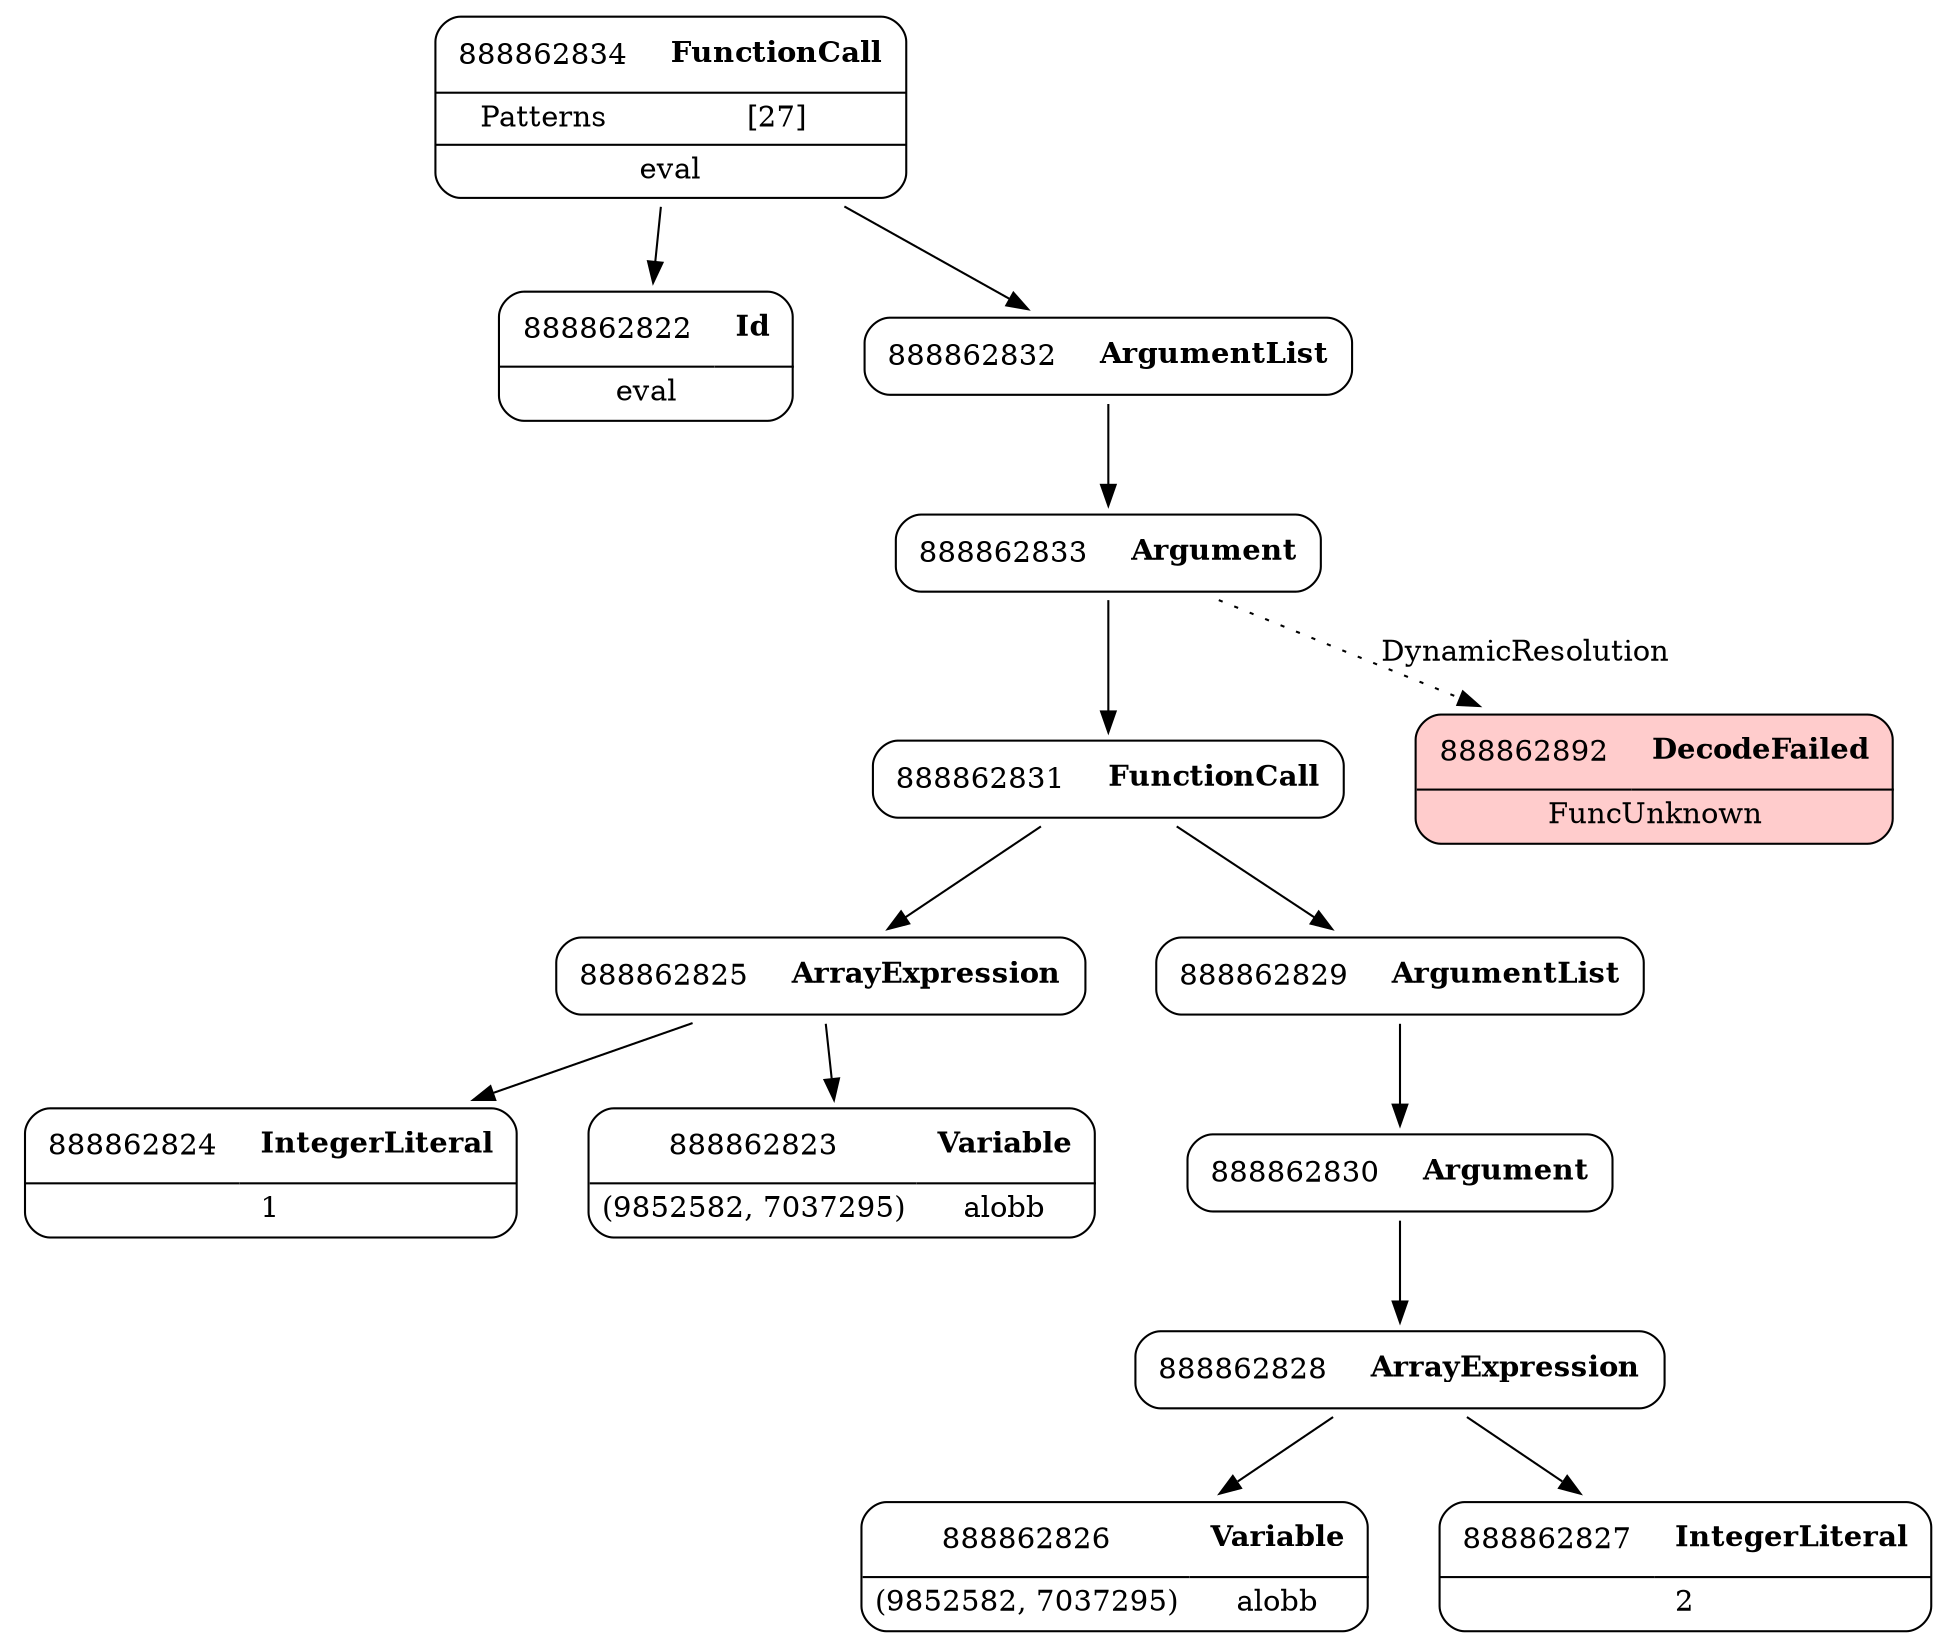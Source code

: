 digraph ast {
node [shape=none];
888862834 [label=<<TABLE border='1' cellspacing='0' cellpadding='10' style='rounded' ><TR><TD border='0'>888862834</TD><TD border='0'><B>FunctionCall</B></TD></TR><HR/><TR><TD border='0' cellpadding='5'>Patterns</TD><TD border='0' cellpadding='5'>[27]</TD></TR><HR/><TR><TD border='0' cellpadding='5' colspan='2'>eval</TD></TR></TABLE>>];
888862834 -> 888862822 [weight=2];
888862834 -> 888862832 [weight=2];
888862832 [label=<<TABLE border='1' cellspacing='0' cellpadding='10' style='rounded' ><TR><TD border='0'>888862832</TD><TD border='0'><B>ArgumentList</B></TD></TR></TABLE>>];
888862832 -> 888862833 [weight=2];
888862833 [label=<<TABLE border='1' cellspacing='0' cellpadding='10' style='rounded' ><TR><TD border='0'>888862833</TD><TD border='0'><B>Argument</B></TD></TR></TABLE>>];
888862833 -> 888862831 [weight=2];
888862833 -> 888862892 [style=dotted,label=DynamicResolution];
888862826 [label=<<TABLE border='1' cellspacing='0' cellpadding='10' style='rounded' ><TR><TD border='0'>888862826</TD><TD border='0'><B>Variable</B></TD></TR><HR/><TR><TD border='0' cellpadding='5'>(9852582, 7037295)</TD><TD border='0' cellpadding='5'>alobb</TD></TR></TABLE>>];
888862827 [label=<<TABLE border='1' cellspacing='0' cellpadding='10' style='rounded' ><TR><TD border='0'>888862827</TD><TD border='0'><B>IntegerLiteral</B></TD></TR><HR/><TR><TD border='0' cellpadding='5' colspan='2'>2</TD></TR></TABLE>>];
888862824 [label=<<TABLE border='1' cellspacing='0' cellpadding='10' style='rounded' ><TR><TD border='0'>888862824</TD><TD border='0'><B>IntegerLiteral</B></TD></TR><HR/><TR><TD border='0' cellpadding='5' colspan='2'>1</TD></TR></TABLE>>];
888862825 [label=<<TABLE border='1' cellspacing='0' cellpadding='10' style='rounded' ><TR><TD border='0'>888862825</TD><TD border='0'><B>ArrayExpression</B></TD></TR></TABLE>>];
888862825 -> 888862823 [weight=2];
888862825 -> 888862824 [weight=2];
888862830 [label=<<TABLE border='1' cellspacing='0' cellpadding='10' style='rounded' ><TR><TD border='0'>888862830</TD><TD border='0'><B>Argument</B></TD></TR></TABLE>>];
888862830 -> 888862828 [weight=2];
888862831 [label=<<TABLE border='1' cellspacing='0' cellpadding='10' style='rounded' ><TR><TD border='0'>888862831</TD><TD border='0'><B>FunctionCall</B></TD></TR></TABLE>>];
888862831 -> 888862825 [weight=2];
888862831 -> 888862829 [weight=2];
888862828 [label=<<TABLE border='1' cellspacing='0' cellpadding='10' style='rounded' ><TR><TD border='0'>888862828</TD><TD border='0'><B>ArrayExpression</B></TD></TR></TABLE>>];
888862828 -> 888862826 [weight=2];
888862828 -> 888862827 [weight=2];
888862892 [label=<<TABLE border='1' cellspacing='0' cellpadding='10' style='rounded' bgcolor='#FFCCCC' ><TR><TD border='0'>888862892</TD><TD border='0'><B>DecodeFailed</B></TD></TR><HR/><TR><TD border='0' cellpadding='5' colspan='2'>FuncUnknown</TD></TR></TABLE>>];
888862829 [label=<<TABLE border='1' cellspacing='0' cellpadding='10' style='rounded' ><TR><TD border='0'>888862829</TD><TD border='0'><B>ArgumentList</B></TD></TR></TABLE>>];
888862829 -> 888862830 [weight=2];
888862822 [label=<<TABLE border='1' cellspacing='0' cellpadding='10' style='rounded' ><TR><TD border='0'>888862822</TD><TD border='0'><B>Id</B></TD></TR><HR/><TR><TD border='0' cellpadding='5' colspan='2'>eval</TD></TR></TABLE>>];
888862823 [label=<<TABLE border='1' cellspacing='0' cellpadding='10' style='rounded' ><TR><TD border='0'>888862823</TD><TD border='0'><B>Variable</B></TD></TR><HR/><TR><TD border='0' cellpadding='5'>(9852582, 7037295)</TD><TD border='0' cellpadding='5'>alobb</TD></TR></TABLE>>];
}
